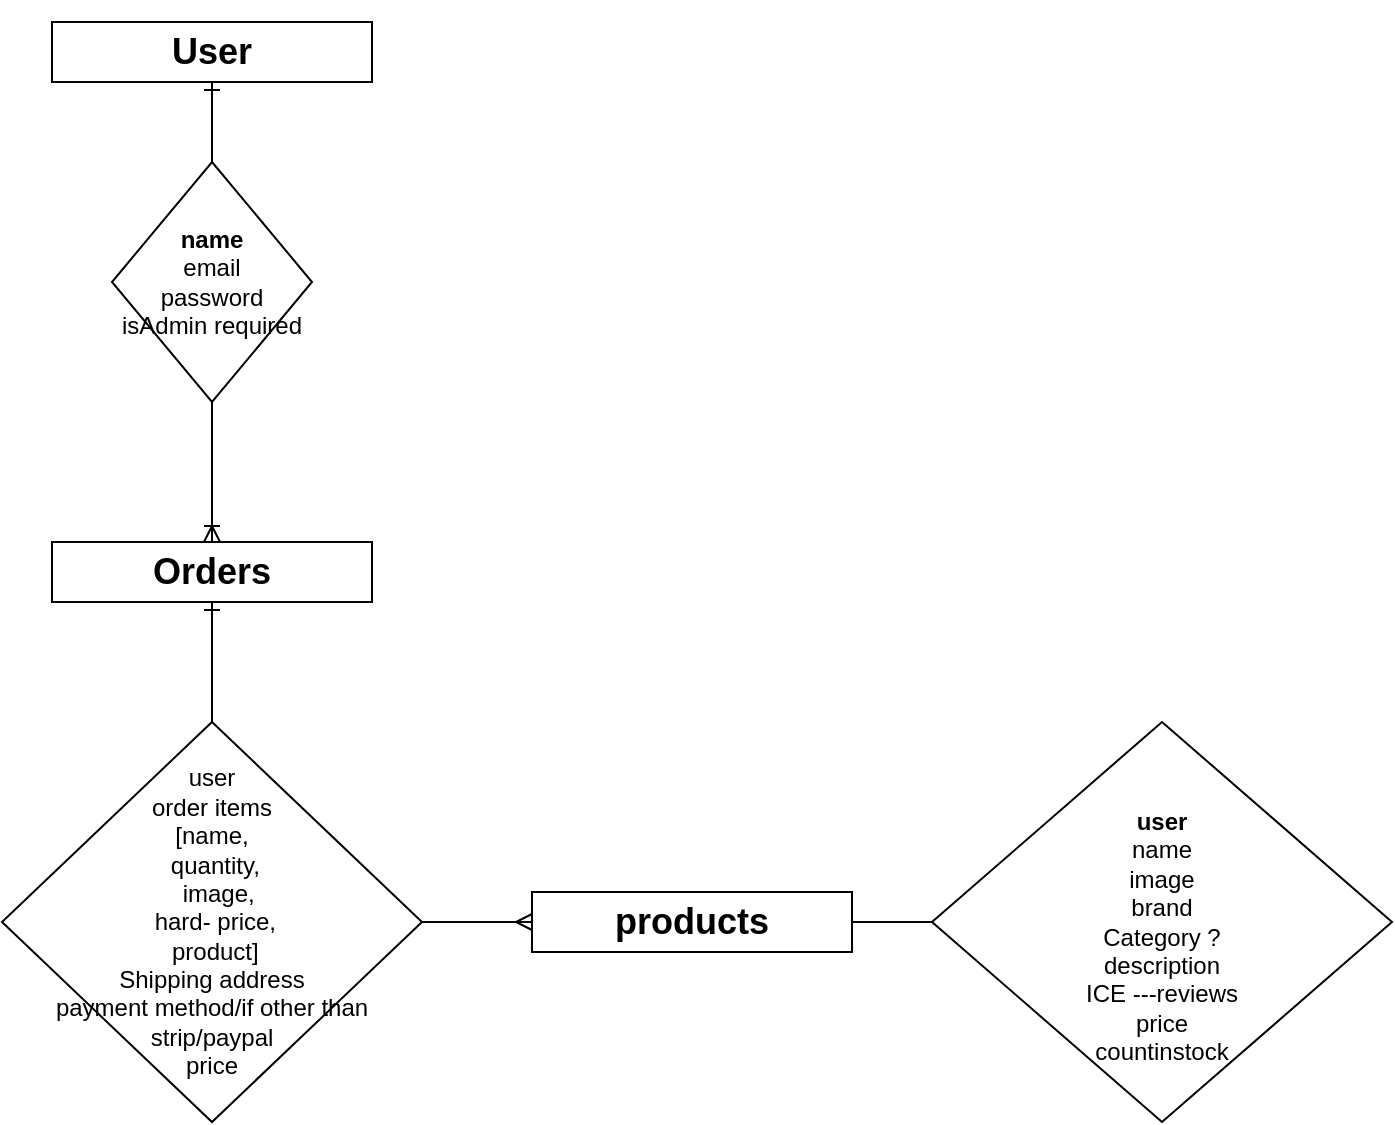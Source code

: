<mxfile version="14.2.9" type="device"><diagram id="JhllcsdCQpoqhdyKXEQG" name="Page-1"><mxGraphModel dx="2772" dy="698" grid="1" gridSize="10" guides="1" tooltips="1" connect="1" arrows="1" fold="1" page="1" pageScale="1" pageWidth="850" pageHeight="1100" math="0" shadow="0"><root><mxCell id="0"/><mxCell id="1" parent="0"/><mxCell id="yV4li8DeBUuGEo0RJPxj-7" style="edgeStyle=orthogonalEdgeStyle;rounded=0;orthogonalLoop=1;jettySize=auto;html=1;exitX=0.5;exitY=1;exitDx=0;exitDy=0;" edge="1" parent="1"><mxGeometry relative="1" as="geometry"><mxPoint x="-940" y="1200" as="sourcePoint"/><mxPoint x="-940" y="1200" as="targetPoint"/></mxGeometry></mxCell><mxCell id="yV4li8DeBUuGEo0RJPxj-21" value="" style="edgeStyle=none;rounded=0;orthogonalLoop=1;jettySize=auto;html=1;endArrow=none;endFill=0;startArrow=ERone;startFill=0;" edge="1" parent="1" source="yV4li8DeBUuGEo0RJPxj-14" target="yV4li8DeBUuGEo0RJPxj-16"><mxGeometry relative="1" as="geometry"/></mxCell><mxCell id="yV4li8DeBUuGEo0RJPxj-14" value="&lt;h2&gt;User&lt;/h2&gt;" style="rounded=0;whiteSpace=wrap;html=1;" vertex="1" parent="1"><mxGeometry x="-1485" y="940" width="160" height="30" as="geometry"/></mxCell><mxCell id="yV4li8DeBUuGEo0RJPxj-22" value="" style="edgeStyle=none;rounded=0;orthogonalLoop=1;jettySize=auto;html=1;startArrow=none;startFill=0;endArrow=ERoneToMany;endFill=0;" edge="1" parent="1" source="yV4li8DeBUuGEo0RJPxj-16" target="yV4li8DeBUuGEo0RJPxj-17"><mxGeometry relative="1" as="geometry"/></mxCell><mxCell id="yV4li8DeBUuGEo0RJPxj-16" value="&lt;b&gt;name&lt;/b&gt;&lt;br&gt;email&lt;br&gt;password&lt;br&gt;isAdmin required" style="rhombus;whiteSpace=wrap;html=1;" vertex="1" parent="1"><mxGeometry x="-1455" y="1010" width="100" height="120" as="geometry"/></mxCell><mxCell id="yV4li8DeBUuGEo0RJPxj-23" value="" style="rounded=0;orthogonalLoop=1;jettySize=auto;html=1;startArrow=ERone;startFill=0;endArrow=none;endFill=0;" edge="1" parent="1" source="yV4li8DeBUuGEo0RJPxj-17" target="yV4li8DeBUuGEo0RJPxj-19"><mxGeometry relative="1" as="geometry"/></mxCell><mxCell id="yV4li8DeBUuGEo0RJPxj-17" value="&lt;h2&gt;Orders&lt;/h2&gt;" style="rounded=0;whiteSpace=wrap;html=1;" vertex="1" parent="1"><mxGeometry x="-1485" y="1200" width="160" height="30" as="geometry"/></mxCell><mxCell id="yV4li8DeBUuGEo0RJPxj-18" value="&lt;br&gt;&lt;b&gt;user&lt;/b&gt;&lt;br&gt;name&lt;br&gt;image&lt;br&gt;brand&lt;br&gt;Category ?&lt;br&gt;description&lt;br&gt;ICE ---reviews&lt;br&gt;price&lt;br&gt;countinstock" style="rhombus;whiteSpace=wrap;html=1;" vertex="1" parent="1"><mxGeometry x="-1045" y="1290" width="230" height="200" as="geometry"/></mxCell><mxCell id="yV4li8DeBUuGEo0RJPxj-24" value="" style="edgeStyle=none;rounded=0;orthogonalLoop=1;jettySize=auto;html=1;startArrow=none;startFill=0;endArrow=ERmany;endFill=0;" edge="1" parent="1" source="yV4li8DeBUuGEo0RJPxj-19" target="yV4li8DeBUuGEo0RJPxj-20"><mxGeometry relative="1" as="geometry"/></mxCell><mxCell id="yV4li8DeBUuGEo0RJPxj-19" value="&lt;span&gt;user&lt;/span&gt;&lt;br&gt;&lt;span&gt;order items&lt;br&gt;[name,&lt;br&gt;&amp;nbsp;quantity,&lt;br&gt;&amp;nbsp; image,&lt;br&gt;&amp;nbsp;hard- price,&lt;br&gt;&amp;nbsp;product]&lt;/span&gt;&lt;br&gt;&lt;span&gt;Shipping address&lt;/span&gt;&lt;br&gt;&lt;span&gt;payment method/if other than strip/paypal&lt;/span&gt;&lt;br&gt;&lt;span&gt;price&lt;/span&gt;" style="rhombus;whiteSpace=wrap;html=1;" vertex="1" parent="1"><mxGeometry x="-1510" y="1290" width="210" height="200" as="geometry"/></mxCell><mxCell id="yV4li8DeBUuGEo0RJPxj-25" value="" style="edgeStyle=none;rounded=0;orthogonalLoop=1;jettySize=auto;html=1;startArrow=none;startFill=0;endArrow=none;endFill=0;" edge="1" parent="1" source="yV4li8DeBUuGEo0RJPxj-20" target="yV4li8DeBUuGEo0RJPxj-18"><mxGeometry relative="1" as="geometry"/></mxCell><mxCell id="yV4li8DeBUuGEo0RJPxj-20" value="&lt;h2&gt;products&lt;/h2&gt;" style="rounded=0;whiteSpace=wrap;html=1;" vertex="1" parent="1"><mxGeometry x="-1245" y="1375" width="160" height="30" as="geometry"/></mxCell></root></mxGraphModel></diagram></mxfile>